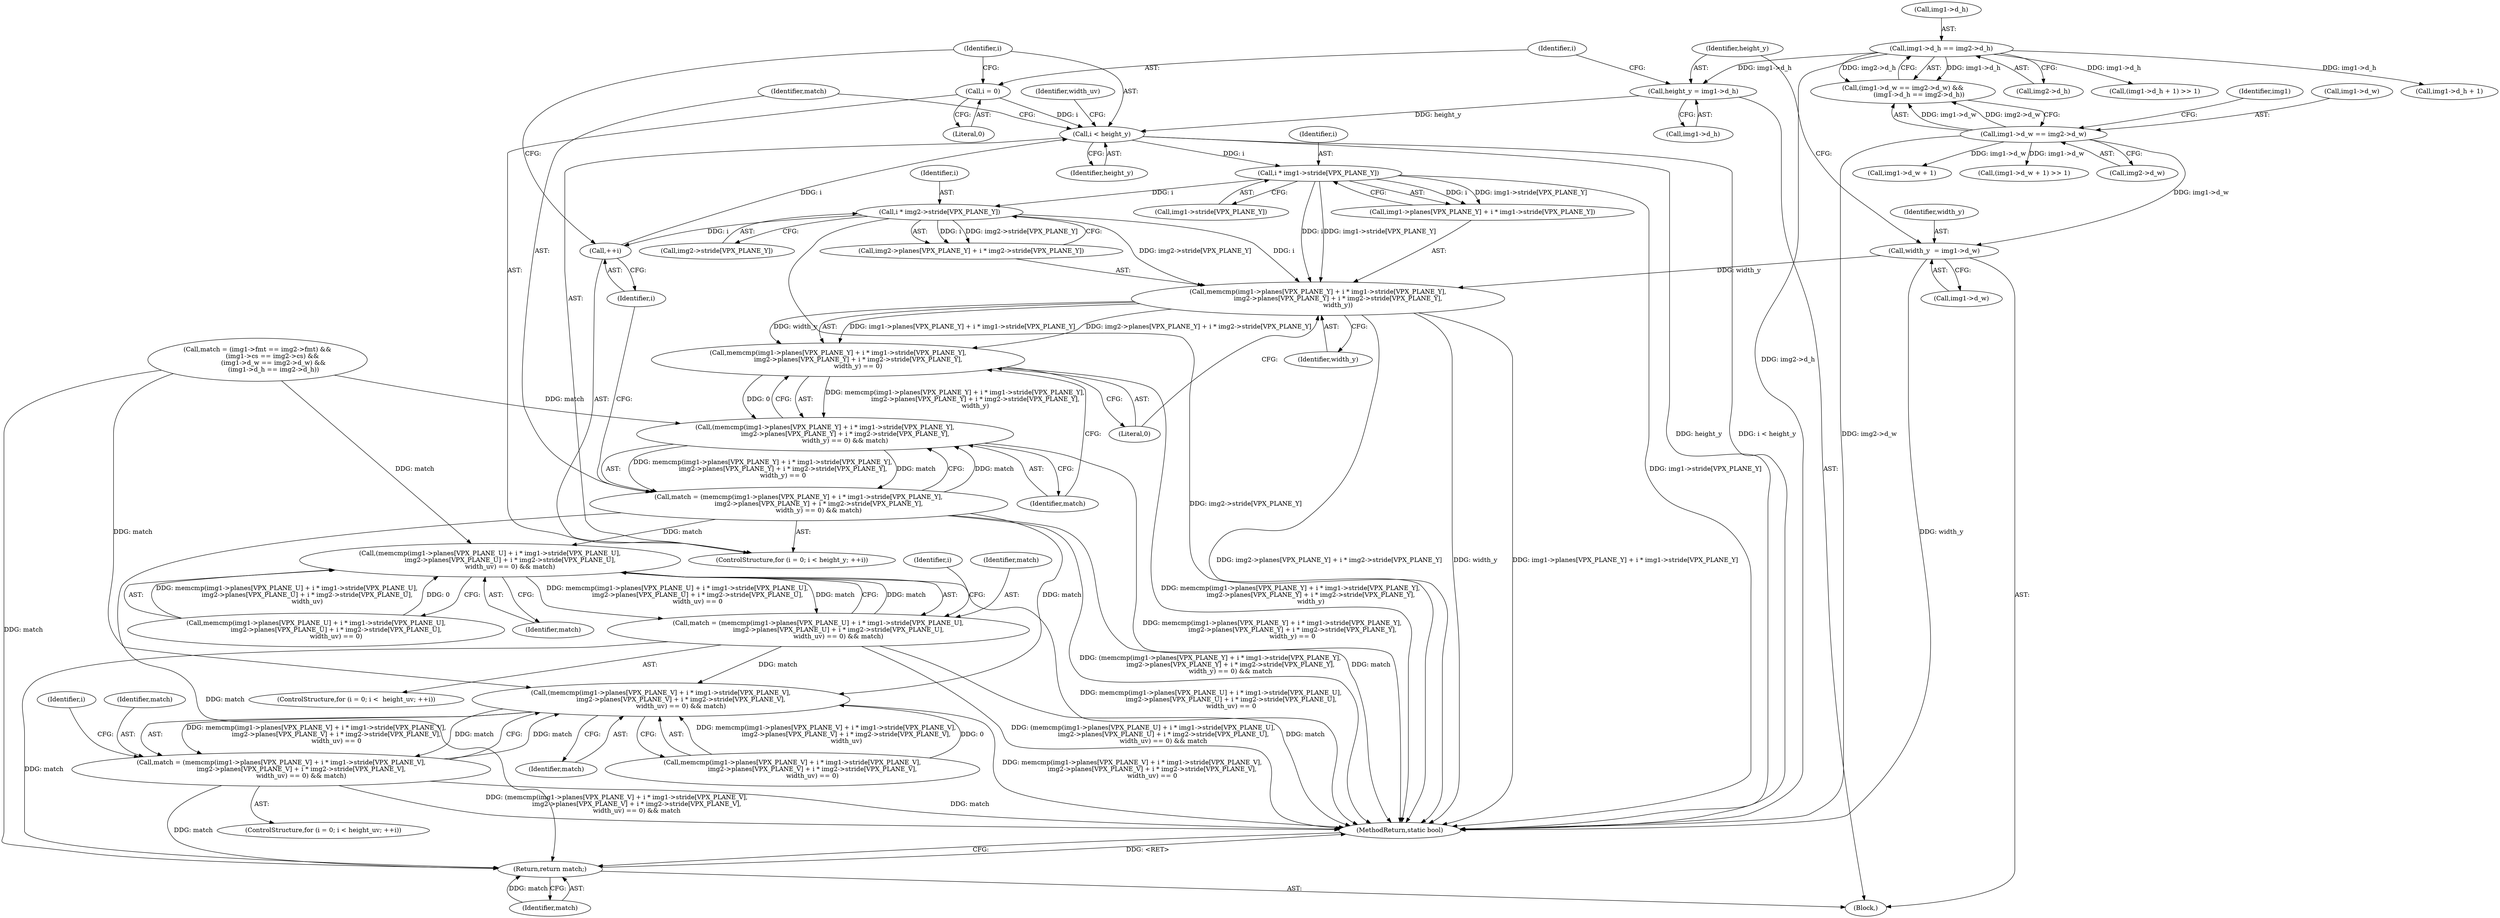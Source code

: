 digraph "0_Android_5a9753fca56f0eeb9f61e342b2fccffc364f9426_66@API" {
"1000164" [label="(Call,memcmp(img1->planes[VPX_PLANE_Y] + i * img1->stride[VPX_PLANE_Y],\n                    img2->planes[VPX_PLANE_Y] + i * img2->stride[VPX_PLANE_Y],\n                    width_y))"];
"1000171" [label="(Call,i * img1->stride[VPX_PLANE_Y])"];
"1000155" [label="(Call,i < height_y)"];
"1000158" [label="(Call,++i)"];
"1000184" [label="(Call,i * img2->stride[VPX_PLANE_Y])"];
"1000152" [label="(Call,i = 0)"];
"1000145" [label="(Call,height_y = img1->d_h)"];
"1000131" [label="(Call,img1->d_h == img2->d_h)"];
"1000139" [label="(Call,width_y  = img1->d_w)"];
"1000124" [label="(Call,img1->d_w == img2->d_w)"];
"1000163" [label="(Call,memcmp(img1->planes[VPX_PLANE_Y] + i * img1->stride[VPX_PLANE_Y],\n                    img2->planes[VPX_PLANE_Y] + i * img2->stride[VPX_PLANE_Y],\n                    width_y) == 0)"];
"1000162" [label="(Call,(memcmp(img1->planes[VPX_PLANE_Y] + i * img1->stride[VPX_PLANE_Y],\n                    img2->planes[VPX_PLANE_Y] + i * img2->stride[VPX_PLANE_Y],\n                    width_y) == 0) && match)"];
"1000160" [label="(Call,match = (memcmp(img1->planes[VPX_PLANE_Y] + i * img1->stride[VPX_PLANE_Y],\n                    img2->planes[VPX_PLANE_Y] + i * img2->stride[VPX_PLANE_Y],\n                    width_y) == 0) && match)"];
"1000225" [label="(Call,(memcmp(img1->planes[VPX_PLANE_U] + i * img1->stride[VPX_PLANE_U],\n                    img2->planes[VPX_PLANE_U] + i * img2->stride[VPX_PLANE_U],\n                    width_uv) == 0) && match)"];
"1000223" [label="(Call,match = (memcmp(img1->planes[VPX_PLANE_U] + i * img1->stride[VPX_PLANE_U],\n                    img2->planes[VPX_PLANE_U] + i * img2->stride[VPX_PLANE_U],\n                    width_uv) == 0) && match)"];
"1000268" [label="(Call,(memcmp(img1->planes[VPX_PLANE_V] + i * img1->stride[VPX_PLANE_V],\n                    img2->planes[VPX_PLANE_V] + i * img2->stride[VPX_PLANE_V],\n                    width_uv) == 0) && match)"];
"1000266" [label="(Call,match = (memcmp(img1->planes[VPX_PLANE_V] + i * img1->stride[VPX_PLANE_V],\n                    img2->planes[VPX_PLANE_V] + i * img2->stride[VPX_PLANE_V],\n                    width_uv) == 0) && match)"];
"1000300" [label="(Return,return match;)"];
"1000193" [label="(Identifier,match)"];
"1000160" [label="(Call,match = (memcmp(img1->planes[VPX_PLANE_Y] + i * img1->stride[VPX_PLANE_Y],\n                    img2->planes[VPX_PLANE_Y] + i * img2->stride[VPX_PLANE_Y],\n                    width_y) == 0) && match)"];
"1000301" [label="(Identifier,match)"];
"1000223" [label="(Call,match = (memcmp(img1->planes[VPX_PLANE_U] + i * img1->stride[VPX_PLANE_U],\n                    img2->planes[VPX_PLANE_U] + i * img2->stride[VPX_PLANE_U],\n                    width_uv) == 0) && match)"];
"1000208" [label="(Call,img1->d_h + 1)"];
"1000153" [label="(Identifier,i)"];
"1000185" [label="(Identifier,i)"];
"1000157" [label="(Identifier,height_y)"];
"1000151" [label="(ControlStructure,for (i = 0; i < height_y; ++i))"];
"1000124" [label="(Call,img1->d_w == img2->d_w)"];
"1000225" [label="(Call,(memcmp(img1->planes[VPX_PLANE_U] + i * img1->stride[VPX_PLANE_U],\n                    img2->planes[VPX_PLANE_U] + i * img2->stride[VPX_PLANE_U],\n                    width_uv) == 0) && match)"];
"1000147" [label="(Call,img1->d_h)"];
"1000172" [label="(Identifier,i)"];
"1000158" [label="(Call,++i)"];
"1000222" [label="(Identifier,i)"];
"1000178" [label="(Call,img2->planes[VPX_PLANE_Y] + i * img2->stride[VPX_PLANE_Y])"];
"1000145" [label="(Call,height_y = img1->d_h)"];
"1000132" [label="(Call,img1->d_h)"];
"1000103" [label="(Block,)"];
"1000146" [label="(Identifier,height_y)"];
"1000164" [label="(Call,memcmp(img1->planes[VPX_PLANE_Y] + i * img1->stride[VPX_PLANE_Y],\n                    img2->planes[VPX_PLANE_Y] + i * img2->stride[VPX_PLANE_Y],\n                    width_y))"];
"1000140" [label="(Identifier,width_y)"];
"1000105" [label="(Call,match = (img1->fmt == img2->fmt) &&\n               (img1->cs == img2->cs) &&\n                (img1->d_w == img2->d_w) &&\n                (img1->d_h == img2->d_h))"];
"1000268" [label="(Call,(memcmp(img1->planes[VPX_PLANE_V] + i * img1->stride[VPX_PLANE_V],\n                    img2->planes[VPX_PLANE_V] + i * img2->stride[VPX_PLANE_V],\n                    width_uv) == 0) && match)"];
"1000196" [label="(Identifier,width_uv)"];
"1000171" [label="(Call,i * img1->stride[VPX_PLANE_Y])"];
"1000162" [label="(Call,(memcmp(img1->planes[VPX_PLANE_Y] + i * img1->stride[VPX_PLANE_Y],\n                    img2->planes[VPX_PLANE_Y] + i * img2->stride[VPX_PLANE_Y],\n                    width_y) == 0) && match)"];
"1000266" [label="(Call,match = (memcmp(img1->planes[VPX_PLANE_V] + i * img1->stride[VPX_PLANE_V],\n                    img2->planes[VPX_PLANE_V] + i * img2->stride[VPX_PLANE_V],\n                    width_uv) == 0) && match)"];
"1000265" [label="(Identifier,i)"];
"1000131" [label="(Call,img1->d_h == img2->d_h)"];
"1000198" [label="(Call,img1->d_w + 1)"];
"1000161" [label="(Identifier,match)"];
"1000135" [label="(Call,img2->d_h)"];
"1000156" [label="(Identifier,i)"];
"1000214" [label="(ControlStructure,for (i = 0; i <  height_uv; ++i))"];
"1000133" [label="(Identifier,img1)"];
"1000269" [label="(Call,memcmp(img1->planes[VPX_PLANE_V] + i * img1->stride[VPX_PLANE_V],\n                    img2->planes[VPX_PLANE_V] + i * img2->stride[VPX_PLANE_V],\n                    width_uv) == 0)"];
"1000299" [label="(Identifier,match)"];
"1000197" [label="(Call,(img1->d_w + 1) >> 1)"];
"1000184" [label="(Call,i * img2->stride[VPX_PLANE_Y])"];
"1000159" [label="(Identifier,i)"];
"1000139" [label="(Call,width_y  = img1->d_w)"];
"1000226" [label="(Call,memcmp(img1->planes[VPX_PLANE_U] + i * img1->stride[VPX_PLANE_U],\n                    img2->planes[VPX_PLANE_U] + i * img2->stride[VPX_PLANE_U],\n                    width_uv) == 0)"];
"1000256" [label="(Identifier,match)"];
"1000267" [label="(Identifier,match)"];
"1000163" [label="(Call,memcmp(img1->planes[VPX_PLANE_Y] + i * img1->stride[VPX_PLANE_Y],\n                    img2->planes[VPX_PLANE_Y] + i * img2->stride[VPX_PLANE_Y],\n                    width_y) == 0)"];
"1000154" [label="(Literal,0)"];
"1000155" [label="(Call,i < height_y)"];
"1000224" [label="(Identifier,match)"];
"1000123" [label="(Call,(img1->d_w == img2->d_w) &&\n                (img1->d_h == img2->d_h))"];
"1000302" [label="(MethodReturn,static bool)"];
"1000152" [label="(Call,i = 0)"];
"1000141" [label="(Call,img1->d_w)"];
"1000257" [label="(ControlStructure,for (i = 0; i < height_uv; ++i))"];
"1000165" [label="(Call,img1->planes[VPX_PLANE_Y] + i * img1->stride[VPX_PLANE_Y])"];
"1000191" [label="(Identifier,width_y)"];
"1000125" [label="(Call,img1->d_w)"];
"1000300" [label="(Return,return match;)"];
"1000173" [label="(Call,img1->stride[VPX_PLANE_Y])"];
"1000186" [label="(Call,img2->stride[VPX_PLANE_Y])"];
"1000128" [label="(Call,img2->d_w)"];
"1000192" [label="(Literal,0)"];
"1000207" [label="(Call,(img1->d_h + 1) >> 1)"];
"1000164" -> "1000163"  [label="AST: "];
"1000164" -> "1000191"  [label="CFG: "];
"1000165" -> "1000164"  [label="AST: "];
"1000178" -> "1000164"  [label="AST: "];
"1000191" -> "1000164"  [label="AST: "];
"1000192" -> "1000164"  [label="CFG: "];
"1000164" -> "1000302"  [label="DDG: img2->planes[VPX_PLANE_Y] + i * img2->stride[VPX_PLANE_Y]"];
"1000164" -> "1000302"  [label="DDG: width_y"];
"1000164" -> "1000302"  [label="DDG: img1->planes[VPX_PLANE_Y] + i * img1->stride[VPX_PLANE_Y]"];
"1000164" -> "1000163"  [label="DDG: img1->planes[VPX_PLANE_Y] + i * img1->stride[VPX_PLANE_Y]"];
"1000164" -> "1000163"  [label="DDG: img2->planes[VPX_PLANE_Y] + i * img2->stride[VPX_PLANE_Y]"];
"1000164" -> "1000163"  [label="DDG: width_y"];
"1000171" -> "1000164"  [label="DDG: i"];
"1000171" -> "1000164"  [label="DDG: img1->stride[VPX_PLANE_Y]"];
"1000184" -> "1000164"  [label="DDG: i"];
"1000184" -> "1000164"  [label="DDG: img2->stride[VPX_PLANE_Y]"];
"1000139" -> "1000164"  [label="DDG: width_y"];
"1000171" -> "1000165"  [label="AST: "];
"1000171" -> "1000173"  [label="CFG: "];
"1000172" -> "1000171"  [label="AST: "];
"1000173" -> "1000171"  [label="AST: "];
"1000165" -> "1000171"  [label="CFG: "];
"1000171" -> "1000302"  [label="DDG: img1->stride[VPX_PLANE_Y]"];
"1000171" -> "1000165"  [label="DDG: i"];
"1000171" -> "1000165"  [label="DDG: img1->stride[VPX_PLANE_Y]"];
"1000155" -> "1000171"  [label="DDG: i"];
"1000171" -> "1000184"  [label="DDG: i"];
"1000155" -> "1000151"  [label="AST: "];
"1000155" -> "1000157"  [label="CFG: "];
"1000156" -> "1000155"  [label="AST: "];
"1000157" -> "1000155"  [label="AST: "];
"1000161" -> "1000155"  [label="CFG: "];
"1000196" -> "1000155"  [label="CFG: "];
"1000155" -> "1000302"  [label="DDG: height_y"];
"1000155" -> "1000302"  [label="DDG: i < height_y"];
"1000158" -> "1000155"  [label="DDG: i"];
"1000152" -> "1000155"  [label="DDG: i"];
"1000145" -> "1000155"  [label="DDG: height_y"];
"1000158" -> "1000151"  [label="AST: "];
"1000158" -> "1000159"  [label="CFG: "];
"1000159" -> "1000158"  [label="AST: "];
"1000156" -> "1000158"  [label="CFG: "];
"1000184" -> "1000158"  [label="DDG: i"];
"1000184" -> "1000178"  [label="AST: "];
"1000184" -> "1000186"  [label="CFG: "];
"1000185" -> "1000184"  [label="AST: "];
"1000186" -> "1000184"  [label="AST: "];
"1000178" -> "1000184"  [label="CFG: "];
"1000184" -> "1000302"  [label="DDG: img2->stride[VPX_PLANE_Y]"];
"1000184" -> "1000178"  [label="DDG: i"];
"1000184" -> "1000178"  [label="DDG: img2->stride[VPX_PLANE_Y]"];
"1000152" -> "1000151"  [label="AST: "];
"1000152" -> "1000154"  [label="CFG: "];
"1000153" -> "1000152"  [label="AST: "];
"1000154" -> "1000152"  [label="AST: "];
"1000156" -> "1000152"  [label="CFG: "];
"1000145" -> "1000103"  [label="AST: "];
"1000145" -> "1000147"  [label="CFG: "];
"1000146" -> "1000145"  [label="AST: "];
"1000147" -> "1000145"  [label="AST: "];
"1000153" -> "1000145"  [label="CFG: "];
"1000131" -> "1000145"  [label="DDG: img1->d_h"];
"1000131" -> "1000123"  [label="AST: "];
"1000131" -> "1000135"  [label="CFG: "];
"1000132" -> "1000131"  [label="AST: "];
"1000135" -> "1000131"  [label="AST: "];
"1000123" -> "1000131"  [label="CFG: "];
"1000131" -> "1000302"  [label="DDG: img2->d_h"];
"1000131" -> "1000123"  [label="DDG: img1->d_h"];
"1000131" -> "1000123"  [label="DDG: img2->d_h"];
"1000131" -> "1000207"  [label="DDG: img1->d_h"];
"1000131" -> "1000208"  [label="DDG: img1->d_h"];
"1000139" -> "1000103"  [label="AST: "];
"1000139" -> "1000141"  [label="CFG: "];
"1000140" -> "1000139"  [label="AST: "];
"1000141" -> "1000139"  [label="AST: "];
"1000146" -> "1000139"  [label="CFG: "];
"1000139" -> "1000302"  [label="DDG: width_y"];
"1000124" -> "1000139"  [label="DDG: img1->d_w"];
"1000124" -> "1000123"  [label="AST: "];
"1000124" -> "1000128"  [label="CFG: "];
"1000125" -> "1000124"  [label="AST: "];
"1000128" -> "1000124"  [label="AST: "];
"1000133" -> "1000124"  [label="CFG: "];
"1000123" -> "1000124"  [label="CFG: "];
"1000124" -> "1000302"  [label="DDG: img2->d_w"];
"1000124" -> "1000123"  [label="DDG: img1->d_w"];
"1000124" -> "1000123"  [label="DDG: img2->d_w"];
"1000124" -> "1000197"  [label="DDG: img1->d_w"];
"1000124" -> "1000198"  [label="DDG: img1->d_w"];
"1000163" -> "1000162"  [label="AST: "];
"1000163" -> "1000192"  [label="CFG: "];
"1000192" -> "1000163"  [label="AST: "];
"1000193" -> "1000163"  [label="CFG: "];
"1000162" -> "1000163"  [label="CFG: "];
"1000163" -> "1000302"  [label="DDG: memcmp(img1->planes[VPX_PLANE_Y] + i * img1->stride[VPX_PLANE_Y],\n                    img2->planes[VPX_PLANE_Y] + i * img2->stride[VPX_PLANE_Y],\n                    width_y)"];
"1000163" -> "1000162"  [label="DDG: memcmp(img1->planes[VPX_PLANE_Y] + i * img1->stride[VPX_PLANE_Y],\n                    img2->planes[VPX_PLANE_Y] + i * img2->stride[VPX_PLANE_Y],\n                    width_y)"];
"1000163" -> "1000162"  [label="DDG: 0"];
"1000162" -> "1000160"  [label="AST: "];
"1000162" -> "1000193"  [label="CFG: "];
"1000193" -> "1000162"  [label="AST: "];
"1000160" -> "1000162"  [label="CFG: "];
"1000162" -> "1000302"  [label="DDG: memcmp(img1->planes[VPX_PLANE_Y] + i * img1->stride[VPX_PLANE_Y],\n                    img2->planes[VPX_PLANE_Y] + i * img2->stride[VPX_PLANE_Y],\n                    width_y) == 0"];
"1000162" -> "1000160"  [label="DDG: memcmp(img1->planes[VPX_PLANE_Y] + i * img1->stride[VPX_PLANE_Y],\n                    img2->planes[VPX_PLANE_Y] + i * img2->stride[VPX_PLANE_Y],\n                    width_y) == 0"];
"1000162" -> "1000160"  [label="DDG: match"];
"1000160" -> "1000162"  [label="DDG: match"];
"1000105" -> "1000162"  [label="DDG: match"];
"1000160" -> "1000151"  [label="AST: "];
"1000161" -> "1000160"  [label="AST: "];
"1000159" -> "1000160"  [label="CFG: "];
"1000160" -> "1000302"  [label="DDG: (memcmp(img1->planes[VPX_PLANE_Y] + i * img1->stride[VPX_PLANE_Y],\n                    img2->planes[VPX_PLANE_Y] + i * img2->stride[VPX_PLANE_Y],\n                    width_y) == 0) && match"];
"1000160" -> "1000302"  [label="DDG: match"];
"1000160" -> "1000225"  [label="DDG: match"];
"1000160" -> "1000268"  [label="DDG: match"];
"1000160" -> "1000300"  [label="DDG: match"];
"1000225" -> "1000223"  [label="AST: "];
"1000225" -> "1000226"  [label="CFG: "];
"1000225" -> "1000256"  [label="CFG: "];
"1000226" -> "1000225"  [label="AST: "];
"1000256" -> "1000225"  [label="AST: "];
"1000223" -> "1000225"  [label="CFG: "];
"1000225" -> "1000302"  [label="DDG: memcmp(img1->planes[VPX_PLANE_U] + i * img1->stride[VPX_PLANE_U],\n                    img2->planes[VPX_PLANE_U] + i * img2->stride[VPX_PLANE_U],\n                    width_uv) == 0"];
"1000225" -> "1000223"  [label="DDG: memcmp(img1->planes[VPX_PLANE_U] + i * img1->stride[VPX_PLANE_U],\n                    img2->planes[VPX_PLANE_U] + i * img2->stride[VPX_PLANE_U],\n                    width_uv) == 0"];
"1000225" -> "1000223"  [label="DDG: match"];
"1000226" -> "1000225"  [label="DDG: memcmp(img1->planes[VPX_PLANE_U] + i * img1->stride[VPX_PLANE_U],\n                    img2->planes[VPX_PLANE_U] + i * img2->stride[VPX_PLANE_U],\n                    width_uv)"];
"1000226" -> "1000225"  [label="DDG: 0"];
"1000105" -> "1000225"  [label="DDG: match"];
"1000223" -> "1000225"  [label="DDG: match"];
"1000223" -> "1000214"  [label="AST: "];
"1000224" -> "1000223"  [label="AST: "];
"1000222" -> "1000223"  [label="CFG: "];
"1000223" -> "1000302"  [label="DDG: (memcmp(img1->planes[VPX_PLANE_U] + i * img1->stride[VPX_PLANE_U],\n                    img2->planes[VPX_PLANE_U] + i * img2->stride[VPX_PLANE_U],\n                    width_uv) == 0) && match"];
"1000223" -> "1000302"  [label="DDG: match"];
"1000223" -> "1000268"  [label="DDG: match"];
"1000223" -> "1000300"  [label="DDG: match"];
"1000268" -> "1000266"  [label="AST: "];
"1000268" -> "1000269"  [label="CFG: "];
"1000268" -> "1000299"  [label="CFG: "];
"1000269" -> "1000268"  [label="AST: "];
"1000299" -> "1000268"  [label="AST: "];
"1000266" -> "1000268"  [label="CFG: "];
"1000268" -> "1000302"  [label="DDG: memcmp(img1->planes[VPX_PLANE_V] + i * img1->stride[VPX_PLANE_V],\n                    img2->planes[VPX_PLANE_V] + i * img2->stride[VPX_PLANE_V],\n                    width_uv) == 0"];
"1000268" -> "1000266"  [label="DDG: memcmp(img1->planes[VPX_PLANE_V] + i * img1->stride[VPX_PLANE_V],\n                    img2->planes[VPX_PLANE_V] + i * img2->stride[VPX_PLANE_V],\n                    width_uv) == 0"];
"1000268" -> "1000266"  [label="DDG: match"];
"1000269" -> "1000268"  [label="DDG: memcmp(img1->planes[VPX_PLANE_V] + i * img1->stride[VPX_PLANE_V],\n                    img2->planes[VPX_PLANE_V] + i * img2->stride[VPX_PLANE_V],\n                    width_uv)"];
"1000269" -> "1000268"  [label="DDG: 0"];
"1000266" -> "1000268"  [label="DDG: match"];
"1000105" -> "1000268"  [label="DDG: match"];
"1000266" -> "1000257"  [label="AST: "];
"1000267" -> "1000266"  [label="AST: "];
"1000265" -> "1000266"  [label="CFG: "];
"1000266" -> "1000302"  [label="DDG: (memcmp(img1->planes[VPX_PLANE_V] + i * img1->stride[VPX_PLANE_V],\n                    img2->planes[VPX_PLANE_V] + i * img2->stride[VPX_PLANE_V],\n                    width_uv) == 0) && match"];
"1000266" -> "1000302"  [label="DDG: match"];
"1000266" -> "1000300"  [label="DDG: match"];
"1000300" -> "1000103"  [label="AST: "];
"1000300" -> "1000301"  [label="CFG: "];
"1000301" -> "1000300"  [label="AST: "];
"1000302" -> "1000300"  [label="CFG: "];
"1000300" -> "1000302"  [label="DDG: <RET>"];
"1000301" -> "1000300"  [label="DDG: match"];
"1000105" -> "1000300"  [label="DDG: match"];
}

